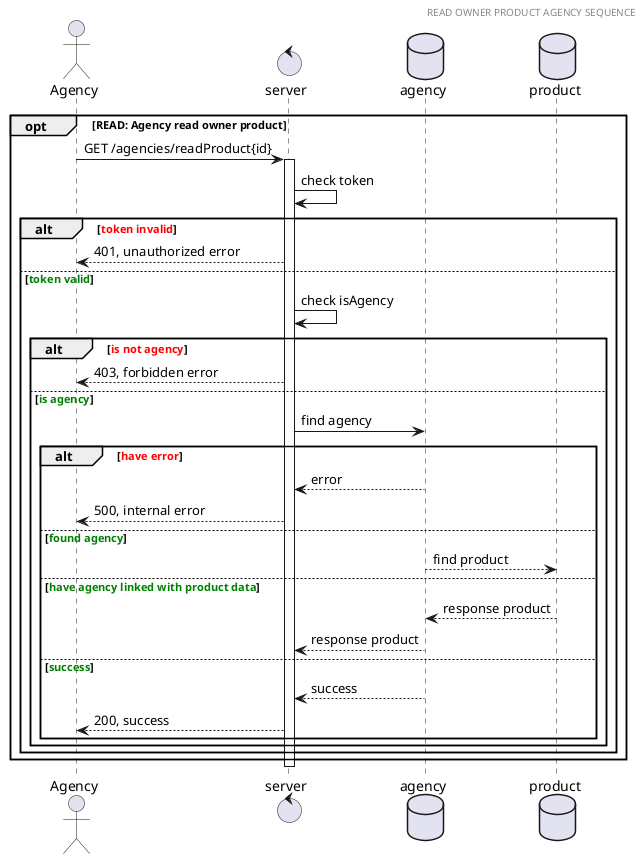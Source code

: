 @startuml read owner product agency sequence

header READ OWNER PRODUCT AGENCY SEQUENCE
actor Agency 
control server
database agency
database product

opt READ: Agency read owner product
  Agency -> server: GET /agencies/readProduct{id}
  activate server
  server -> server: check token
  alt <font color=red>token invalid</font>
    server --> Agency: 401, unauthorized error
  else <font color=green>token valid</font>
    server -> server: check isAgency
    alt <font color=red>is not agency</font>
      server --> Agency: 403, forbidden error
    else <font color=green>is agency</font>
      server -> agency: find agency
      alt <font color=red>have error</font>
        agency --> server: error
        server --> Agency: 500, internal error
      else <font color=green>found agency</font>
        agency --> product: find product
      else <font color=green>have agency linked with product data</font>
          product --> agency: response product
          agency --> server: response product
      else <font color=green>success</font>
          agency --> server: success
          server --> Agency: 200, success
        end
      end
    end
  end
    deactivate server


@enduml